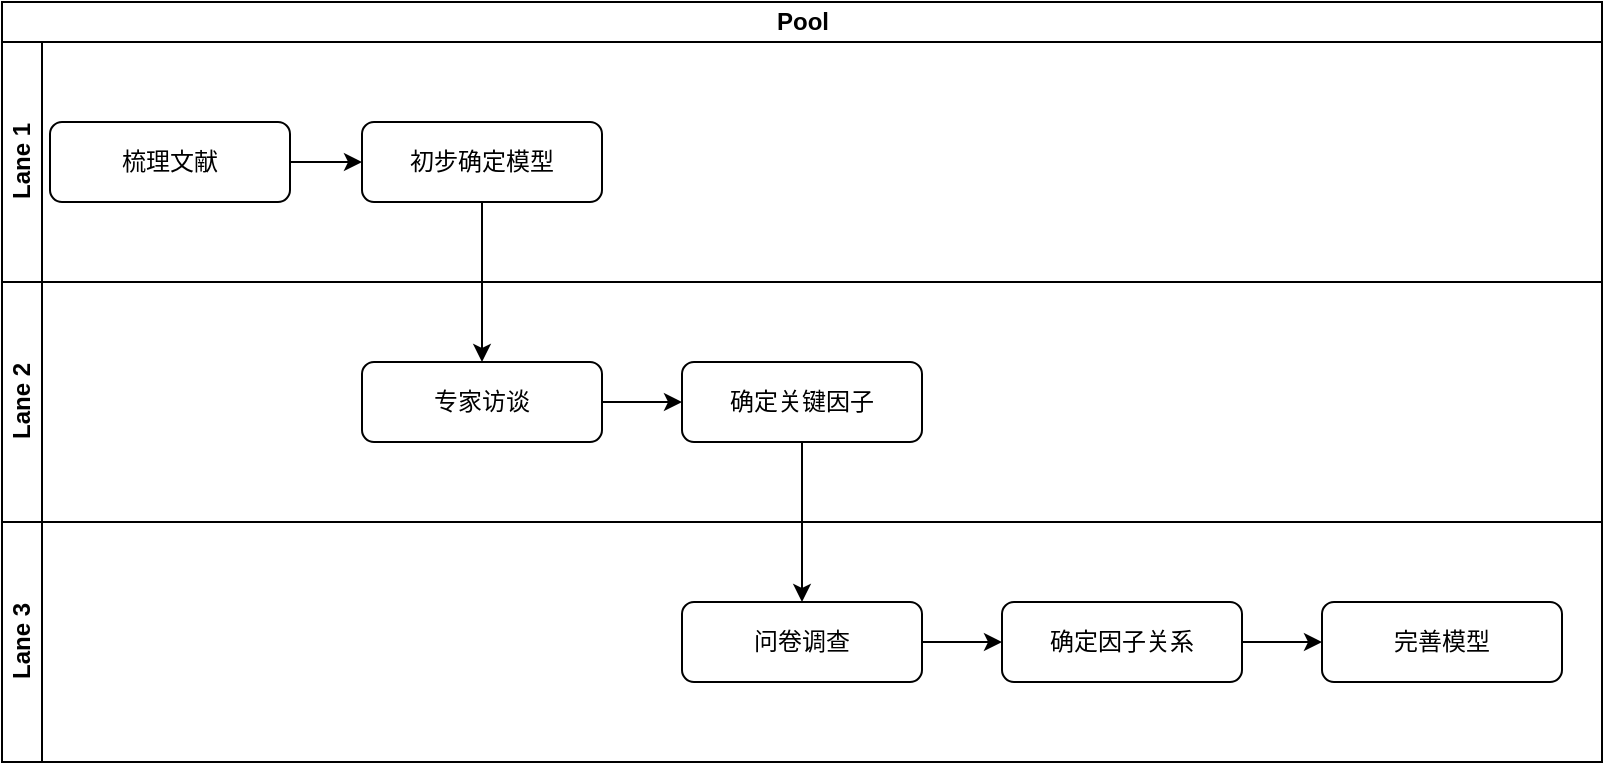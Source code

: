 <mxfile version="26.1.0">
  <diagram id="C5RBs43oDa-KdzZeNtuy" name="Page-1">
    <mxGraphModel dx="1050" dy="493" grid="1" gridSize="10" guides="1" tooltips="1" connect="1" arrows="1" fold="1" page="1" pageScale="1" pageWidth="827" pageHeight="1169" math="0" shadow="0">
      <root>
        <mxCell id="WIyWlLk6GJQsqaUBKTNV-0" />
        <mxCell id="WIyWlLk6GJQsqaUBKTNV-1" parent="WIyWlLk6GJQsqaUBKTNV-0" />
        <mxCell id="O_he93ySYUVRArU04d9i-2" value="Pool" style="swimlane;childLayout=stackLayout;resizeParent=1;resizeParentMax=0;horizontal=1;startSize=20;horizontalStack=0;html=1;" vertex="1" parent="WIyWlLk6GJQsqaUBKTNV-1">
          <mxGeometry y="40" width="800" height="380" as="geometry" />
        </mxCell>
        <mxCell id="O_he93ySYUVRArU04d9i-3" value="Lane 1" style="swimlane;startSize=20;horizontal=0;html=1;" vertex="1" parent="O_he93ySYUVRArU04d9i-2">
          <mxGeometry y="20" width="800" height="120" as="geometry" />
        </mxCell>
        <mxCell id="WIyWlLk6GJQsqaUBKTNV-3" value="梳理文献" style="rounded=1;whiteSpace=wrap;html=1;fontSize=12;glass=0;strokeWidth=1;shadow=0;" parent="O_he93ySYUVRArU04d9i-3" vertex="1">
          <mxGeometry x="24" y="40" width="120" height="40" as="geometry" />
        </mxCell>
        <mxCell id="O_he93ySYUVRArU04d9i-0" value="初步确定模型" style="rounded=1;whiteSpace=wrap;html=1;fontSize=12;glass=0;strokeWidth=1;shadow=0;" vertex="1" parent="O_he93ySYUVRArU04d9i-3">
          <mxGeometry x="180" y="40" width="120" height="40" as="geometry" />
        </mxCell>
        <mxCell id="O_he93ySYUVRArU04d9i-1" value="" style="endArrow=classic;html=1;rounded=0;exitX=1;exitY=0.5;exitDx=0;exitDy=0;entryX=0;entryY=0.5;entryDx=0;entryDy=0;" edge="1" parent="O_he93ySYUVRArU04d9i-3" source="WIyWlLk6GJQsqaUBKTNV-3" target="O_he93ySYUVRArU04d9i-0">
          <mxGeometry width="50" height="50" relative="1" as="geometry">
            <mxPoint x="60" y="220" as="sourcePoint" />
            <mxPoint x="110" y="170" as="targetPoint" />
          </mxGeometry>
        </mxCell>
        <mxCell id="O_he93ySYUVRArU04d9i-4" value="Lane 2" style="swimlane;startSize=20;horizontal=0;html=1;" vertex="1" parent="O_he93ySYUVRArU04d9i-2">
          <mxGeometry y="140" width="800" height="120" as="geometry" />
        </mxCell>
        <mxCell id="O_he93ySYUVRArU04d9i-12" style="edgeStyle=orthogonalEdgeStyle;rounded=0;orthogonalLoop=1;jettySize=auto;html=1;exitX=1;exitY=0.5;exitDx=0;exitDy=0;entryX=0;entryY=0.5;entryDx=0;entryDy=0;" edge="1" parent="O_he93ySYUVRArU04d9i-4" source="O_he93ySYUVRArU04d9i-9" target="O_he93ySYUVRArU04d9i-10">
          <mxGeometry relative="1" as="geometry" />
        </mxCell>
        <mxCell id="O_he93ySYUVRArU04d9i-9" value="专家访谈" style="rounded=1;whiteSpace=wrap;html=1;fontSize=12;glass=0;strokeWidth=1;shadow=0;" vertex="1" parent="O_he93ySYUVRArU04d9i-4">
          <mxGeometry x="180" y="40" width="120" height="40" as="geometry" />
        </mxCell>
        <mxCell id="O_he93ySYUVRArU04d9i-10" value="确定关键因子" style="rounded=1;whiteSpace=wrap;html=1;fontSize=12;glass=0;strokeWidth=1;shadow=0;" vertex="1" parent="O_he93ySYUVRArU04d9i-4">
          <mxGeometry x="340" y="40" width="120" height="40" as="geometry" />
        </mxCell>
        <mxCell id="O_he93ySYUVRArU04d9i-5" value="Lane 3" style="swimlane;startSize=20;horizontal=0;html=1;" vertex="1" parent="O_he93ySYUVRArU04d9i-2">
          <mxGeometry y="260" width="800" height="120" as="geometry" />
        </mxCell>
        <mxCell id="O_he93ySYUVRArU04d9i-16" value="" style="edgeStyle=orthogonalEdgeStyle;rounded=0;orthogonalLoop=1;jettySize=auto;html=1;" edge="1" parent="O_he93ySYUVRArU04d9i-5" source="O_he93ySYUVRArU04d9i-13" target="O_he93ySYUVRArU04d9i-15">
          <mxGeometry relative="1" as="geometry" />
        </mxCell>
        <mxCell id="O_he93ySYUVRArU04d9i-13" value="问卷调查" style="rounded=1;whiteSpace=wrap;html=1;fontSize=12;glass=0;strokeWidth=1;shadow=0;" vertex="1" parent="O_he93ySYUVRArU04d9i-5">
          <mxGeometry x="340" y="40" width="120" height="40" as="geometry" />
        </mxCell>
        <mxCell id="O_he93ySYUVRArU04d9i-18" value="" style="edgeStyle=orthogonalEdgeStyle;rounded=0;orthogonalLoop=1;jettySize=auto;html=1;" edge="1" parent="O_he93ySYUVRArU04d9i-5" source="O_he93ySYUVRArU04d9i-15" target="O_he93ySYUVRArU04d9i-17">
          <mxGeometry relative="1" as="geometry" />
        </mxCell>
        <mxCell id="O_he93ySYUVRArU04d9i-15" value="确定因子关系" style="rounded=1;whiteSpace=wrap;html=1;fontSize=12;glass=0;strokeWidth=1;shadow=0;" vertex="1" parent="O_he93ySYUVRArU04d9i-5">
          <mxGeometry x="500" y="40" width="120" height="40" as="geometry" />
        </mxCell>
        <mxCell id="O_he93ySYUVRArU04d9i-17" value="完善模型" style="rounded=1;whiteSpace=wrap;html=1;fontSize=12;glass=0;strokeWidth=1;shadow=0;" vertex="1" parent="O_he93ySYUVRArU04d9i-5">
          <mxGeometry x="660" y="40" width="120" height="40" as="geometry" />
        </mxCell>
        <mxCell id="O_he93ySYUVRArU04d9i-11" style="edgeStyle=orthogonalEdgeStyle;rounded=0;orthogonalLoop=1;jettySize=auto;html=1;exitX=0.5;exitY=1;exitDx=0;exitDy=0;entryX=0.5;entryY=0;entryDx=0;entryDy=0;" edge="1" parent="O_he93ySYUVRArU04d9i-2" source="O_he93ySYUVRArU04d9i-0" target="O_he93ySYUVRArU04d9i-9">
          <mxGeometry relative="1" as="geometry" />
        </mxCell>
        <mxCell id="O_he93ySYUVRArU04d9i-14" style="edgeStyle=orthogonalEdgeStyle;rounded=0;orthogonalLoop=1;jettySize=auto;html=1;exitX=0.5;exitY=1;exitDx=0;exitDy=0;entryX=0.5;entryY=0;entryDx=0;entryDy=0;" edge="1" parent="O_he93ySYUVRArU04d9i-2" source="O_he93ySYUVRArU04d9i-10" target="O_he93ySYUVRArU04d9i-13">
          <mxGeometry relative="1" as="geometry" />
        </mxCell>
      </root>
    </mxGraphModel>
  </diagram>
</mxfile>
